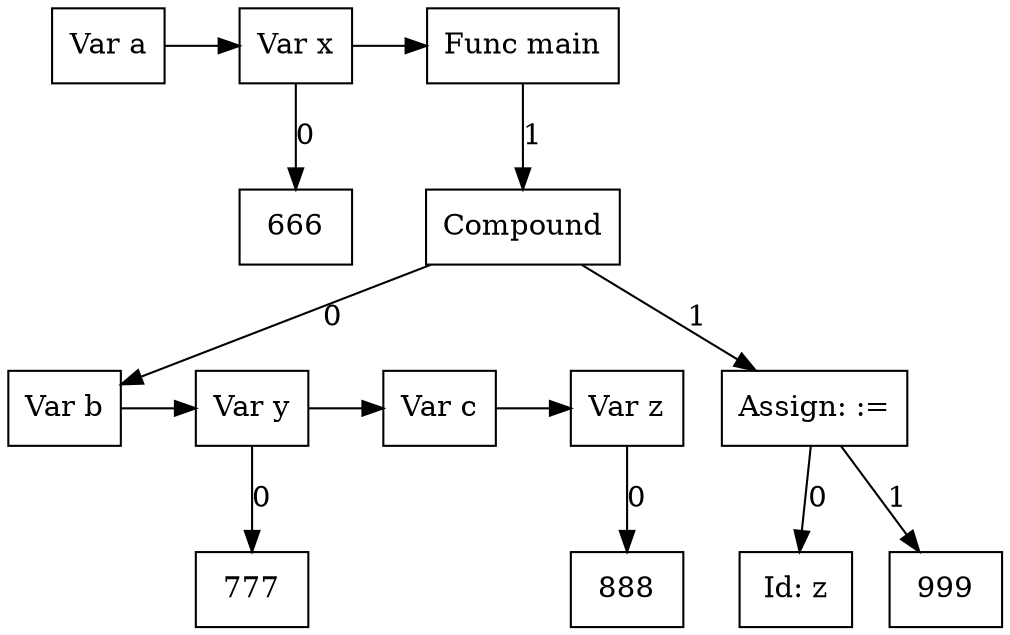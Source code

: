 digraph G {
node0 [label="Var a"; shape=box];
subgraph SibNames_0 {
rankdir="LR"; rank="same";
node0 [label="Var a"; shape=box];
node1 [label="Var x"; shape=box];
node13 [label="Func main"; shape=box];
}

subgraph SibPtrs_0 {
rankdir="LR";
node0 -> node1;
node1 -> node13;
}

subgraph childNames_1 {
rankdir="LR"; rank="same"; ordering=out
node2 [label="666"; shape=box];
}

subgraph childPtrs_1 {
rankdir="TB";
node1 -> node2 [label="0"];
}

subgraph childNames_13 {
rankdir="LR"; rank="same"; ordering=out
node12 [label="Compound"; shape=box];
}

subgraph childPtrs_13 {
rankdir="TB";
node13 -> node12 [label="1"];
}

subgraph childNames_12 {
rankdir="LR"; rank="same"; ordering=out
node3 [label="Var b"; shape=box];
node11 [label="Assign: :="; shape=box];
}

subgraph childPtrs_12 {
rankdir="TB";
node12 -> node3 [label="0"];
node12 -> node11 [label="1"];
}

subgraph SibNames_3 {
rankdir="LR"; rank="same";
node3 [label="Var b"; shape=box];
node4 [label="Var y"; shape=box];
node6 [label="Var c"; shape=box];
node7 [label="Var z"; shape=box];
}

subgraph SibPtrs_3 {
rankdir="LR";
node3 -> node4;
node4 -> node6;
node6 -> node7;
}

subgraph childNames_4 {
rankdir="LR"; rank="same"; ordering=out
node5 [label="777"; shape=box];
}

subgraph childPtrs_4 {
rankdir="TB";
node4 -> node5 [label="0"];
}

subgraph childNames_7 {
rankdir="LR"; rank="same"; ordering=out
node8 [label="888"; shape=box];
}

subgraph childPtrs_7 {
rankdir="TB";
node7 -> node8 [label="0"];
}

subgraph childNames_11 {
rankdir="LR"; rank="same"; ordering=out
node9 [label="Id: z"; shape=box];
node10 [label="999"; shape=box];
}

subgraph childPtrs_11 {
rankdir="TB";
node11 -> node9 [label="0"];
node11 -> node10 [label="1"];
}

}
